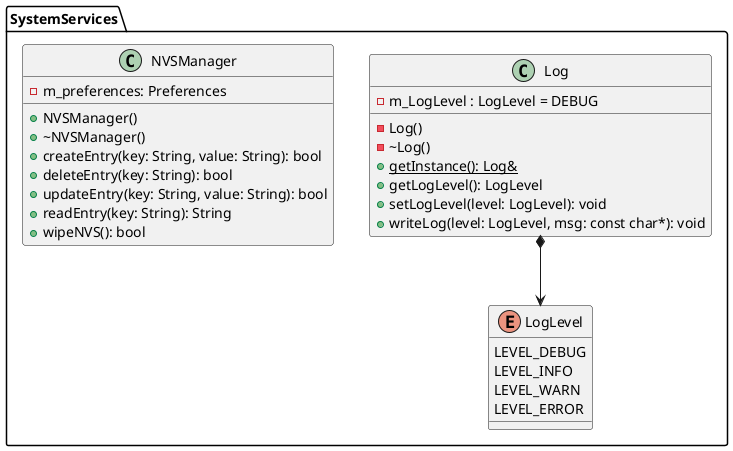 @startuml
package SystemServices {
    enum LogLevel
    {
        LEVEL_DEBUG
        LEVEL_INFO
        LEVEL_WARN
        LEVEL_ERROR
    }

    class Log
    {
        - m_LogLevel : LogLevel = DEBUG

        - Log()
        - ~Log()
        {static} + getInstance(): Log&
        + getLogLevel(): LogLevel
        + setLogLevel(level: LogLevel): void
        + writeLog(level: LogLevel, msg: const char*): void
    }
    Log *--> LogLevel

    class NVSManager
    {
        - m_preferences: Preferences

        + NVSManager()
        + ~NVSManager()
        + createEntry(key: String, value: String): bool
        + deleteEntry(key: String): bool
        + updateEntry(key: String, value: String): bool
        + readEntry(key: String): String
        + wipeNVS(): bool
    }
}
@enduml